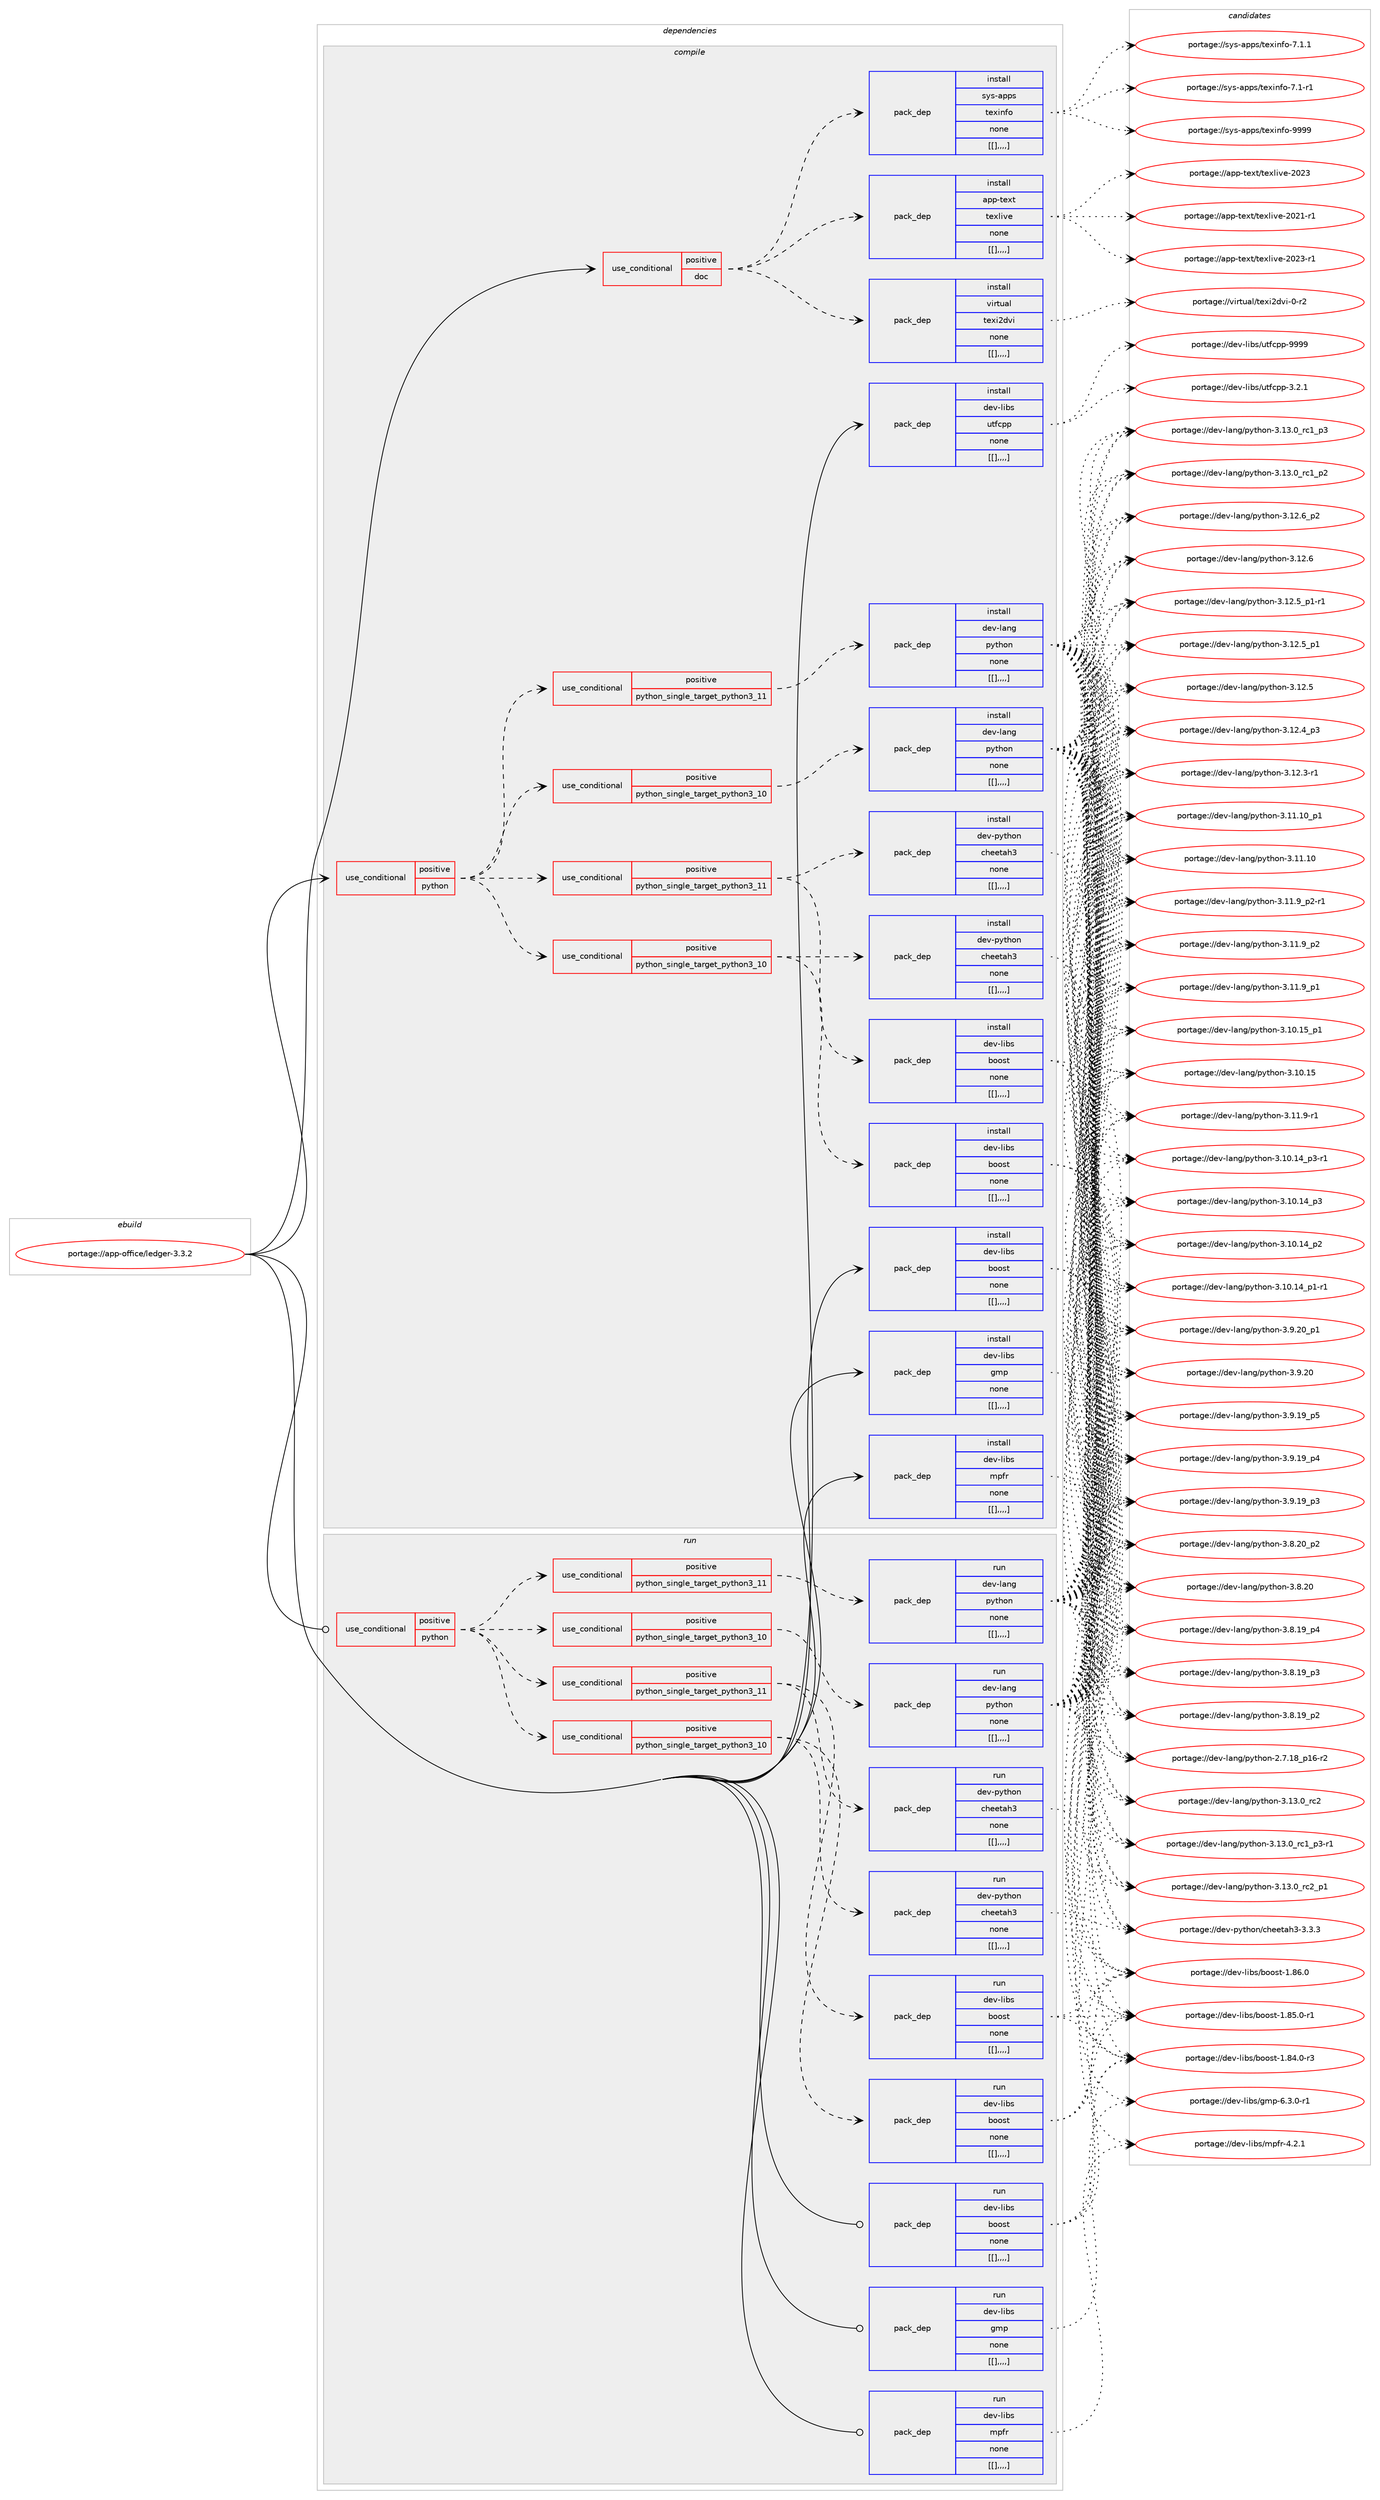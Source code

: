 digraph prolog {

# *************
# Graph options
# *************

newrank=true;
concentrate=true;
compound=true;
graph [rankdir=LR,fontname=Helvetica,fontsize=10,ranksep=1.5];#, ranksep=2.5, nodesep=0.2];
edge  [arrowhead=vee];
node  [fontname=Helvetica,fontsize=10];

# **********
# The ebuild
# **********

subgraph cluster_leftcol {
color=gray;
label=<<i>ebuild</i>>;
id [label="portage://app-office/ledger-3.3.2", color=red, width=4, href="../app-office/ledger-3.3.2.svg"];
}

# ****************
# The dependencies
# ****************

subgraph cluster_midcol {
color=gray;
label=<<i>dependencies</i>>;
subgraph cluster_compile {
fillcolor="#eeeeee";
style=filled;
label=<<i>compile</i>>;
subgraph cond13819 {
dependency47638 [label=<<TABLE BORDER="0" CELLBORDER="1" CELLSPACING="0" CELLPADDING="4"><TR><TD ROWSPAN="3" CELLPADDING="10">use_conditional</TD></TR><TR><TD>positive</TD></TR><TR><TD>doc</TD></TR></TABLE>>, shape=none, color=red];
subgraph pack33401 {
dependency47639 [label=<<TABLE BORDER="0" CELLBORDER="1" CELLSPACING="0" CELLPADDING="4" WIDTH="220"><TR><TD ROWSPAN="6" CELLPADDING="30">pack_dep</TD></TR><TR><TD WIDTH="110">install</TD></TR><TR><TD>app-text</TD></TR><TR><TD>texlive</TD></TR><TR><TD>none</TD></TR><TR><TD>[[],,,,]</TD></TR></TABLE>>, shape=none, color=blue];
}
dependency47638:e -> dependency47639:w [weight=20,style="dashed",arrowhead="vee"];
subgraph pack33402 {
dependency47640 [label=<<TABLE BORDER="0" CELLBORDER="1" CELLSPACING="0" CELLPADDING="4" WIDTH="220"><TR><TD ROWSPAN="6" CELLPADDING="30">pack_dep</TD></TR><TR><TD WIDTH="110">install</TD></TR><TR><TD>sys-apps</TD></TR><TR><TD>texinfo</TD></TR><TR><TD>none</TD></TR><TR><TD>[[],,,,]</TD></TR></TABLE>>, shape=none, color=blue];
}
dependency47638:e -> dependency47640:w [weight=20,style="dashed",arrowhead="vee"];
subgraph pack33403 {
dependency47641 [label=<<TABLE BORDER="0" CELLBORDER="1" CELLSPACING="0" CELLPADDING="4" WIDTH="220"><TR><TD ROWSPAN="6" CELLPADDING="30">pack_dep</TD></TR><TR><TD WIDTH="110">install</TD></TR><TR><TD>virtual</TD></TR><TR><TD>texi2dvi</TD></TR><TR><TD>none</TD></TR><TR><TD>[[],,,,]</TD></TR></TABLE>>, shape=none, color=blue];
}
dependency47638:e -> dependency47641:w [weight=20,style="dashed",arrowhead="vee"];
}
id:e -> dependency47638:w [weight=20,style="solid",arrowhead="vee"];
subgraph cond13820 {
dependency47642 [label=<<TABLE BORDER="0" CELLBORDER="1" CELLSPACING="0" CELLPADDING="4"><TR><TD ROWSPAN="3" CELLPADDING="10">use_conditional</TD></TR><TR><TD>positive</TD></TR><TR><TD>python</TD></TR></TABLE>>, shape=none, color=red];
subgraph cond13821 {
dependency47643 [label=<<TABLE BORDER="0" CELLBORDER="1" CELLSPACING="0" CELLPADDING="4"><TR><TD ROWSPAN="3" CELLPADDING="10">use_conditional</TD></TR><TR><TD>positive</TD></TR><TR><TD>python_single_target_python3_10</TD></TR></TABLE>>, shape=none, color=red];
subgraph pack33404 {
dependency47644 [label=<<TABLE BORDER="0" CELLBORDER="1" CELLSPACING="0" CELLPADDING="4" WIDTH="220"><TR><TD ROWSPAN="6" CELLPADDING="30">pack_dep</TD></TR><TR><TD WIDTH="110">install</TD></TR><TR><TD>dev-libs</TD></TR><TR><TD>boost</TD></TR><TR><TD>none</TD></TR><TR><TD>[[],,,,]</TD></TR></TABLE>>, shape=none, color=blue];
}
dependency47643:e -> dependency47644:w [weight=20,style="dashed",arrowhead="vee"];
subgraph pack33405 {
dependency47645 [label=<<TABLE BORDER="0" CELLBORDER="1" CELLSPACING="0" CELLPADDING="4" WIDTH="220"><TR><TD ROWSPAN="6" CELLPADDING="30">pack_dep</TD></TR><TR><TD WIDTH="110">install</TD></TR><TR><TD>dev-python</TD></TR><TR><TD>cheetah3</TD></TR><TR><TD>none</TD></TR><TR><TD>[[],,,,]</TD></TR></TABLE>>, shape=none, color=blue];
}
dependency47643:e -> dependency47645:w [weight=20,style="dashed",arrowhead="vee"];
}
dependency47642:e -> dependency47643:w [weight=20,style="dashed",arrowhead="vee"];
subgraph cond13822 {
dependency47646 [label=<<TABLE BORDER="0" CELLBORDER="1" CELLSPACING="0" CELLPADDING="4"><TR><TD ROWSPAN="3" CELLPADDING="10">use_conditional</TD></TR><TR><TD>positive</TD></TR><TR><TD>python_single_target_python3_11</TD></TR></TABLE>>, shape=none, color=red];
subgraph pack33406 {
dependency47647 [label=<<TABLE BORDER="0" CELLBORDER="1" CELLSPACING="0" CELLPADDING="4" WIDTH="220"><TR><TD ROWSPAN="6" CELLPADDING="30">pack_dep</TD></TR><TR><TD WIDTH="110">install</TD></TR><TR><TD>dev-libs</TD></TR><TR><TD>boost</TD></TR><TR><TD>none</TD></TR><TR><TD>[[],,,,]</TD></TR></TABLE>>, shape=none, color=blue];
}
dependency47646:e -> dependency47647:w [weight=20,style="dashed",arrowhead="vee"];
subgraph pack33407 {
dependency47648 [label=<<TABLE BORDER="0" CELLBORDER="1" CELLSPACING="0" CELLPADDING="4" WIDTH="220"><TR><TD ROWSPAN="6" CELLPADDING="30">pack_dep</TD></TR><TR><TD WIDTH="110">install</TD></TR><TR><TD>dev-python</TD></TR><TR><TD>cheetah3</TD></TR><TR><TD>none</TD></TR><TR><TD>[[],,,,]</TD></TR></TABLE>>, shape=none, color=blue];
}
dependency47646:e -> dependency47648:w [weight=20,style="dashed",arrowhead="vee"];
}
dependency47642:e -> dependency47646:w [weight=20,style="dashed",arrowhead="vee"];
subgraph cond13823 {
dependency47649 [label=<<TABLE BORDER="0" CELLBORDER="1" CELLSPACING="0" CELLPADDING="4"><TR><TD ROWSPAN="3" CELLPADDING="10">use_conditional</TD></TR><TR><TD>positive</TD></TR><TR><TD>python_single_target_python3_10</TD></TR></TABLE>>, shape=none, color=red];
subgraph pack33408 {
dependency47650 [label=<<TABLE BORDER="0" CELLBORDER="1" CELLSPACING="0" CELLPADDING="4" WIDTH="220"><TR><TD ROWSPAN="6" CELLPADDING="30">pack_dep</TD></TR><TR><TD WIDTH="110">install</TD></TR><TR><TD>dev-lang</TD></TR><TR><TD>python</TD></TR><TR><TD>none</TD></TR><TR><TD>[[],,,,]</TD></TR></TABLE>>, shape=none, color=blue];
}
dependency47649:e -> dependency47650:w [weight=20,style="dashed",arrowhead="vee"];
}
dependency47642:e -> dependency47649:w [weight=20,style="dashed",arrowhead="vee"];
subgraph cond13824 {
dependency47651 [label=<<TABLE BORDER="0" CELLBORDER="1" CELLSPACING="0" CELLPADDING="4"><TR><TD ROWSPAN="3" CELLPADDING="10">use_conditional</TD></TR><TR><TD>positive</TD></TR><TR><TD>python_single_target_python3_11</TD></TR></TABLE>>, shape=none, color=red];
subgraph pack33409 {
dependency47652 [label=<<TABLE BORDER="0" CELLBORDER="1" CELLSPACING="0" CELLPADDING="4" WIDTH="220"><TR><TD ROWSPAN="6" CELLPADDING="30">pack_dep</TD></TR><TR><TD WIDTH="110">install</TD></TR><TR><TD>dev-lang</TD></TR><TR><TD>python</TD></TR><TR><TD>none</TD></TR><TR><TD>[[],,,,]</TD></TR></TABLE>>, shape=none, color=blue];
}
dependency47651:e -> dependency47652:w [weight=20,style="dashed",arrowhead="vee"];
}
dependency47642:e -> dependency47651:w [weight=20,style="dashed",arrowhead="vee"];
}
id:e -> dependency47642:w [weight=20,style="solid",arrowhead="vee"];
subgraph pack33410 {
dependency47653 [label=<<TABLE BORDER="0" CELLBORDER="1" CELLSPACING="0" CELLPADDING="4" WIDTH="220"><TR><TD ROWSPAN="6" CELLPADDING="30">pack_dep</TD></TR><TR><TD WIDTH="110">install</TD></TR><TR><TD>dev-libs</TD></TR><TR><TD>boost</TD></TR><TR><TD>none</TD></TR><TR><TD>[[],,,,]</TD></TR></TABLE>>, shape=none, color=blue];
}
id:e -> dependency47653:w [weight=20,style="solid",arrowhead="vee"];
subgraph pack33411 {
dependency47654 [label=<<TABLE BORDER="0" CELLBORDER="1" CELLSPACING="0" CELLPADDING="4" WIDTH="220"><TR><TD ROWSPAN="6" CELLPADDING="30">pack_dep</TD></TR><TR><TD WIDTH="110">install</TD></TR><TR><TD>dev-libs</TD></TR><TR><TD>gmp</TD></TR><TR><TD>none</TD></TR><TR><TD>[[],,,,]</TD></TR></TABLE>>, shape=none, color=blue];
}
id:e -> dependency47654:w [weight=20,style="solid",arrowhead="vee"];
subgraph pack33412 {
dependency47655 [label=<<TABLE BORDER="0" CELLBORDER="1" CELLSPACING="0" CELLPADDING="4" WIDTH="220"><TR><TD ROWSPAN="6" CELLPADDING="30">pack_dep</TD></TR><TR><TD WIDTH="110">install</TD></TR><TR><TD>dev-libs</TD></TR><TR><TD>mpfr</TD></TR><TR><TD>none</TD></TR><TR><TD>[[],,,,]</TD></TR></TABLE>>, shape=none, color=blue];
}
id:e -> dependency47655:w [weight=20,style="solid",arrowhead="vee"];
subgraph pack33413 {
dependency47656 [label=<<TABLE BORDER="0" CELLBORDER="1" CELLSPACING="0" CELLPADDING="4" WIDTH="220"><TR><TD ROWSPAN="6" CELLPADDING="30">pack_dep</TD></TR><TR><TD WIDTH="110">install</TD></TR><TR><TD>dev-libs</TD></TR><TR><TD>utfcpp</TD></TR><TR><TD>none</TD></TR><TR><TD>[[],,,,]</TD></TR></TABLE>>, shape=none, color=blue];
}
id:e -> dependency47656:w [weight=20,style="solid",arrowhead="vee"];
}
subgraph cluster_compileandrun {
fillcolor="#eeeeee";
style=filled;
label=<<i>compile and run</i>>;
}
subgraph cluster_run {
fillcolor="#eeeeee";
style=filled;
label=<<i>run</i>>;
subgraph cond13825 {
dependency47657 [label=<<TABLE BORDER="0" CELLBORDER="1" CELLSPACING="0" CELLPADDING="4"><TR><TD ROWSPAN="3" CELLPADDING="10">use_conditional</TD></TR><TR><TD>positive</TD></TR><TR><TD>python</TD></TR></TABLE>>, shape=none, color=red];
subgraph cond13826 {
dependency47658 [label=<<TABLE BORDER="0" CELLBORDER="1" CELLSPACING="0" CELLPADDING="4"><TR><TD ROWSPAN="3" CELLPADDING="10">use_conditional</TD></TR><TR><TD>positive</TD></TR><TR><TD>python_single_target_python3_10</TD></TR></TABLE>>, shape=none, color=red];
subgraph pack33414 {
dependency47659 [label=<<TABLE BORDER="0" CELLBORDER="1" CELLSPACING="0" CELLPADDING="4" WIDTH="220"><TR><TD ROWSPAN="6" CELLPADDING="30">pack_dep</TD></TR><TR><TD WIDTH="110">run</TD></TR><TR><TD>dev-libs</TD></TR><TR><TD>boost</TD></TR><TR><TD>none</TD></TR><TR><TD>[[],,,,]</TD></TR></TABLE>>, shape=none, color=blue];
}
dependency47658:e -> dependency47659:w [weight=20,style="dashed",arrowhead="vee"];
subgraph pack33415 {
dependency47660 [label=<<TABLE BORDER="0" CELLBORDER="1" CELLSPACING="0" CELLPADDING="4" WIDTH="220"><TR><TD ROWSPAN="6" CELLPADDING="30">pack_dep</TD></TR><TR><TD WIDTH="110">run</TD></TR><TR><TD>dev-python</TD></TR><TR><TD>cheetah3</TD></TR><TR><TD>none</TD></TR><TR><TD>[[],,,,]</TD></TR></TABLE>>, shape=none, color=blue];
}
dependency47658:e -> dependency47660:w [weight=20,style="dashed",arrowhead="vee"];
}
dependency47657:e -> dependency47658:w [weight=20,style="dashed",arrowhead="vee"];
subgraph cond13827 {
dependency47661 [label=<<TABLE BORDER="0" CELLBORDER="1" CELLSPACING="0" CELLPADDING="4"><TR><TD ROWSPAN="3" CELLPADDING="10">use_conditional</TD></TR><TR><TD>positive</TD></TR><TR><TD>python_single_target_python3_11</TD></TR></TABLE>>, shape=none, color=red];
subgraph pack33416 {
dependency47662 [label=<<TABLE BORDER="0" CELLBORDER="1" CELLSPACING="0" CELLPADDING="4" WIDTH="220"><TR><TD ROWSPAN="6" CELLPADDING="30">pack_dep</TD></TR><TR><TD WIDTH="110">run</TD></TR><TR><TD>dev-libs</TD></TR><TR><TD>boost</TD></TR><TR><TD>none</TD></TR><TR><TD>[[],,,,]</TD></TR></TABLE>>, shape=none, color=blue];
}
dependency47661:e -> dependency47662:w [weight=20,style="dashed",arrowhead="vee"];
subgraph pack33417 {
dependency47663 [label=<<TABLE BORDER="0" CELLBORDER="1" CELLSPACING="0" CELLPADDING="4" WIDTH="220"><TR><TD ROWSPAN="6" CELLPADDING="30">pack_dep</TD></TR><TR><TD WIDTH="110">run</TD></TR><TR><TD>dev-python</TD></TR><TR><TD>cheetah3</TD></TR><TR><TD>none</TD></TR><TR><TD>[[],,,,]</TD></TR></TABLE>>, shape=none, color=blue];
}
dependency47661:e -> dependency47663:w [weight=20,style="dashed",arrowhead="vee"];
}
dependency47657:e -> dependency47661:w [weight=20,style="dashed",arrowhead="vee"];
subgraph cond13828 {
dependency47664 [label=<<TABLE BORDER="0" CELLBORDER="1" CELLSPACING="0" CELLPADDING="4"><TR><TD ROWSPAN="3" CELLPADDING="10">use_conditional</TD></TR><TR><TD>positive</TD></TR><TR><TD>python_single_target_python3_10</TD></TR></TABLE>>, shape=none, color=red];
subgraph pack33418 {
dependency47665 [label=<<TABLE BORDER="0" CELLBORDER="1" CELLSPACING="0" CELLPADDING="4" WIDTH="220"><TR><TD ROWSPAN="6" CELLPADDING="30">pack_dep</TD></TR><TR><TD WIDTH="110">run</TD></TR><TR><TD>dev-lang</TD></TR><TR><TD>python</TD></TR><TR><TD>none</TD></TR><TR><TD>[[],,,,]</TD></TR></TABLE>>, shape=none, color=blue];
}
dependency47664:e -> dependency47665:w [weight=20,style="dashed",arrowhead="vee"];
}
dependency47657:e -> dependency47664:w [weight=20,style="dashed",arrowhead="vee"];
subgraph cond13829 {
dependency47666 [label=<<TABLE BORDER="0" CELLBORDER="1" CELLSPACING="0" CELLPADDING="4"><TR><TD ROWSPAN="3" CELLPADDING="10">use_conditional</TD></TR><TR><TD>positive</TD></TR><TR><TD>python_single_target_python3_11</TD></TR></TABLE>>, shape=none, color=red];
subgraph pack33419 {
dependency47667 [label=<<TABLE BORDER="0" CELLBORDER="1" CELLSPACING="0" CELLPADDING="4" WIDTH="220"><TR><TD ROWSPAN="6" CELLPADDING="30">pack_dep</TD></TR><TR><TD WIDTH="110">run</TD></TR><TR><TD>dev-lang</TD></TR><TR><TD>python</TD></TR><TR><TD>none</TD></TR><TR><TD>[[],,,,]</TD></TR></TABLE>>, shape=none, color=blue];
}
dependency47666:e -> dependency47667:w [weight=20,style="dashed",arrowhead="vee"];
}
dependency47657:e -> dependency47666:w [weight=20,style="dashed",arrowhead="vee"];
}
id:e -> dependency47657:w [weight=20,style="solid",arrowhead="odot"];
subgraph pack33420 {
dependency47668 [label=<<TABLE BORDER="0" CELLBORDER="1" CELLSPACING="0" CELLPADDING="4" WIDTH="220"><TR><TD ROWSPAN="6" CELLPADDING="30">pack_dep</TD></TR><TR><TD WIDTH="110">run</TD></TR><TR><TD>dev-libs</TD></TR><TR><TD>boost</TD></TR><TR><TD>none</TD></TR><TR><TD>[[],,,,]</TD></TR></TABLE>>, shape=none, color=blue];
}
id:e -> dependency47668:w [weight=20,style="solid",arrowhead="odot"];
subgraph pack33421 {
dependency47669 [label=<<TABLE BORDER="0" CELLBORDER="1" CELLSPACING="0" CELLPADDING="4" WIDTH="220"><TR><TD ROWSPAN="6" CELLPADDING="30">pack_dep</TD></TR><TR><TD WIDTH="110">run</TD></TR><TR><TD>dev-libs</TD></TR><TR><TD>gmp</TD></TR><TR><TD>none</TD></TR><TR><TD>[[],,,,]</TD></TR></TABLE>>, shape=none, color=blue];
}
id:e -> dependency47669:w [weight=20,style="solid",arrowhead="odot"];
subgraph pack33422 {
dependency47670 [label=<<TABLE BORDER="0" CELLBORDER="1" CELLSPACING="0" CELLPADDING="4" WIDTH="220"><TR><TD ROWSPAN="6" CELLPADDING="30">pack_dep</TD></TR><TR><TD WIDTH="110">run</TD></TR><TR><TD>dev-libs</TD></TR><TR><TD>mpfr</TD></TR><TR><TD>none</TD></TR><TR><TD>[[],,,,]</TD></TR></TABLE>>, shape=none, color=blue];
}
id:e -> dependency47670:w [weight=20,style="solid",arrowhead="odot"];
}
}

# **************
# The candidates
# **************

subgraph cluster_choices {
rank=same;
color=gray;
label=<<i>candidates</i>>;

subgraph choice33401 {
color=black;
nodesep=1;
choice97112112451161011201164711610112010810511810145504850514511449 [label="portage://app-text/texlive-2023-r1", color=red, width=4,href="../app-text/texlive-2023-r1.svg"];
choice9711211245116101120116471161011201081051181014550485051 [label="portage://app-text/texlive-2023", color=red, width=4,href="../app-text/texlive-2023.svg"];
choice97112112451161011201164711610112010810511810145504850494511449 [label="portage://app-text/texlive-2021-r1", color=red, width=4,href="../app-text/texlive-2021-r1.svg"];
dependency47639:e -> choice97112112451161011201164711610112010810511810145504850514511449:w [style=dotted,weight="100"];
dependency47639:e -> choice9711211245116101120116471161011201081051181014550485051:w [style=dotted,weight="100"];
dependency47639:e -> choice97112112451161011201164711610112010810511810145504850494511449:w [style=dotted,weight="100"];
}
subgraph choice33402 {
color=black;
nodesep=1;
choice1151211154597112112115471161011201051101021114557575757 [label="portage://sys-apps/texinfo-9999", color=red, width=4,href="../sys-apps/texinfo-9999.svg"];
choice115121115459711211211547116101120105110102111455546494649 [label="portage://sys-apps/texinfo-7.1.1", color=red, width=4,href="../sys-apps/texinfo-7.1.1.svg"];
choice115121115459711211211547116101120105110102111455546494511449 [label="portage://sys-apps/texinfo-7.1-r1", color=red, width=4,href="../sys-apps/texinfo-7.1-r1.svg"];
dependency47640:e -> choice1151211154597112112115471161011201051101021114557575757:w [style=dotted,weight="100"];
dependency47640:e -> choice115121115459711211211547116101120105110102111455546494649:w [style=dotted,weight="100"];
dependency47640:e -> choice115121115459711211211547116101120105110102111455546494511449:w [style=dotted,weight="100"];
}
subgraph choice33403 {
color=black;
nodesep=1;
choice11810511411611797108471161011201055010011810545484511450 [label="portage://virtual/texi2dvi-0-r2", color=red, width=4,href="../virtual/texi2dvi-0-r2.svg"];
dependency47641:e -> choice11810511411611797108471161011201055010011810545484511450:w [style=dotted,weight="100"];
}
subgraph choice33404 {
color=black;
nodesep=1;
choice1001011184510810598115479811111111511645494656544648 [label="portage://dev-libs/boost-1.86.0", color=red, width=4,href="../dev-libs/boost-1.86.0.svg"];
choice10010111845108105981154798111111115116454946565346484511449 [label="portage://dev-libs/boost-1.85.0-r1", color=red, width=4,href="../dev-libs/boost-1.85.0-r1.svg"];
choice10010111845108105981154798111111115116454946565246484511451 [label="portage://dev-libs/boost-1.84.0-r3", color=red, width=4,href="../dev-libs/boost-1.84.0-r3.svg"];
dependency47644:e -> choice1001011184510810598115479811111111511645494656544648:w [style=dotted,weight="100"];
dependency47644:e -> choice10010111845108105981154798111111115116454946565346484511449:w [style=dotted,weight="100"];
dependency47644:e -> choice10010111845108105981154798111111115116454946565246484511451:w [style=dotted,weight="100"];
}
subgraph choice33405 {
color=black;
nodesep=1;
choice1001011184511212111610411111047991041011011169710451455146514651 [label="portage://dev-python/cheetah3-3.3.3", color=red, width=4,href="../dev-python/cheetah3-3.3.3.svg"];
dependency47645:e -> choice1001011184511212111610411111047991041011011169710451455146514651:w [style=dotted,weight="100"];
}
subgraph choice33406 {
color=black;
nodesep=1;
choice1001011184510810598115479811111111511645494656544648 [label="portage://dev-libs/boost-1.86.0", color=red, width=4,href="../dev-libs/boost-1.86.0.svg"];
choice10010111845108105981154798111111115116454946565346484511449 [label="portage://dev-libs/boost-1.85.0-r1", color=red, width=4,href="../dev-libs/boost-1.85.0-r1.svg"];
choice10010111845108105981154798111111115116454946565246484511451 [label="portage://dev-libs/boost-1.84.0-r3", color=red, width=4,href="../dev-libs/boost-1.84.0-r3.svg"];
dependency47647:e -> choice1001011184510810598115479811111111511645494656544648:w [style=dotted,weight="100"];
dependency47647:e -> choice10010111845108105981154798111111115116454946565346484511449:w [style=dotted,weight="100"];
dependency47647:e -> choice10010111845108105981154798111111115116454946565246484511451:w [style=dotted,weight="100"];
}
subgraph choice33407 {
color=black;
nodesep=1;
choice1001011184511212111610411111047991041011011169710451455146514651 [label="portage://dev-python/cheetah3-3.3.3", color=red, width=4,href="../dev-python/cheetah3-3.3.3.svg"];
dependency47648:e -> choice1001011184511212111610411111047991041011011169710451455146514651:w [style=dotted,weight="100"];
}
subgraph choice33408 {
color=black;
nodesep=1;
choice100101118451089711010347112121116104111110455146495146489511499509511249 [label="portage://dev-lang/python-3.13.0_rc2_p1", color=red, width=4,href="../dev-lang/python-3.13.0_rc2_p1.svg"];
choice10010111845108971101034711212111610411111045514649514648951149950 [label="portage://dev-lang/python-3.13.0_rc2", color=red, width=4,href="../dev-lang/python-3.13.0_rc2.svg"];
choice1001011184510897110103471121211161041111104551464951464895114994995112514511449 [label="portage://dev-lang/python-3.13.0_rc1_p3-r1", color=red, width=4,href="../dev-lang/python-3.13.0_rc1_p3-r1.svg"];
choice100101118451089711010347112121116104111110455146495146489511499499511251 [label="portage://dev-lang/python-3.13.0_rc1_p3", color=red, width=4,href="../dev-lang/python-3.13.0_rc1_p3.svg"];
choice100101118451089711010347112121116104111110455146495146489511499499511250 [label="portage://dev-lang/python-3.13.0_rc1_p2", color=red, width=4,href="../dev-lang/python-3.13.0_rc1_p2.svg"];
choice100101118451089711010347112121116104111110455146495046549511250 [label="portage://dev-lang/python-3.12.6_p2", color=red, width=4,href="../dev-lang/python-3.12.6_p2.svg"];
choice10010111845108971101034711212111610411111045514649504654 [label="portage://dev-lang/python-3.12.6", color=red, width=4,href="../dev-lang/python-3.12.6.svg"];
choice1001011184510897110103471121211161041111104551464950465395112494511449 [label="portage://dev-lang/python-3.12.5_p1-r1", color=red, width=4,href="../dev-lang/python-3.12.5_p1-r1.svg"];
choice100101118451089711010347112121116104111110455146495046539511249 [label="portage://dev-lang/python-3.12.5_p1", color=red, width=4,href="../dev-lang/python-3.12.5_p1.svg"];
choice10010111845108971101034711212111610411111045514649504653 [label="portage://dev-lang/python-3.12.5", color=red, width=4,href="../dev-lang/python-3.12.5.svg"];
choice100101118451089711010347112121116104111110455146495046529511251 [label="portage://dev-lang/python-3.12.4_p3", color=red, width=4,href="../dev-lang/python-3.12.4_p3.svg"];
choice100101118451089711010347112121116104111110455146495046514511449 [label="portage://dev-lang/python-3.12.3-r1", color=red, width=4,href="../dev-lang/python-3.12.3-r1.svg"];
choice10010111845108971101034711212111610411111045514649494649489511249 [label="portage://dev-lang/python-3.11.10_p1", color=red, width=4,href="../dev-lang/python-3.11.10_p1.svg"];
choice1001011184510897110103471121211161041111104551464949464948 [label="portage://dev-lang/python-3.11.10", color=red, width=4,href="../dev-lang/python-3.11.10.svg"];
choice1001011184510897110103471121211161041111104551464949465795112504511449 [label="portage://dev-lang/python-3.11.9_p2-r1", color=red, width=4,href="../dev-lang/python-3.11.9_p2-r1.svg"];
choice100101118451089711010347112121116104111110455146494946579511250 [label="portage://dev-lang/python-3.11.9_p2", color=red, width=4,href="../dev-lang/python-3.11.9_p2.svg"];
choice100101118451089711010347112121116104111110455146494946579511249 [label="portage://dev-lang/python-3.11.9_p1", color=red, width=4,href="../dev-lang/python-3.11.9_p1.svg"];
choice100101118451089711010347112121116104111110455146494946574511449 [label="portage://dev-lang/python-3.11.9-r1", color=red, width=4,href="../dev-lang/python-3.11.9-r1.svg"];
choice10010111845108971101034711212111610411111045514649484649539511249 [label="portage://dev-lang/python-3.10.15_p1", color=red, width=4,href="../dev-lang/python-3.10.15_p1.svg"];
choice1001011184510897110103471121211161041111104551464948464953 [label="portage://dev-lang/python-3.10.15", color=red, width=4,href="../dev-lang/python-3.10.15.svg"];
choice100101118451089711010347112121116104111110455146494846495295112514511449 [label="portage://dev-lang/python-3.10.14_p3-r1", color=red, width=4,href="../dev-lang/python-3.10.14_p3-r1.svg"];
choice10010111845108971101034711212111610411111045514649484649529511251 [label="portage://dev-lang/python-3.10.14_p3", color=red, width=4,href="../dev-lang/python-3.10.14_p3.svg"];
choice10010111845108971101034711212111610411111045514649484649529511250 [label="portage://dev-lang/python-3.10.14_p2", color=red, width=4,href="../dev-lang/python-3.10.14_p2.svg"];
choice100101118451089711010347112121116104111110455146494846495295112494511449 [label="portage://dev-lang/python-3.10.14_p1-r1", color=red, width=4,href="../dev-lang/python-3.10.14_p1-r1.svg"];
choice100101118451089711010347112121116104111110455146574650489511249 [label="portage://dev-lang/python-3.9.20_p1", color=red, width=4,href="../dev-lang/python-3.9.20_p1.svg"];
choice10010111845108971101034711212111610411111045514657465048 [label="portage://dev-lang/python-3.9.20", color=red, width=4,href="../dev-lang/python-3.9.20.svg"];
choice100101118451089711010347112121116104111110455146574649579511253 [label="portage://dev-lang/python-3.9.19_p5", color=red, width=4,href="../dev-lang/python-3.9.19_p5.svg"];
choice100101118451089711010347112121116104111110455146574649579511252 [label="portage://dev-lang/python-3.9.19_p4", color=red, width=4,href="../dev-lang/python-3.9.19_p4.svg"];
choice100101118451089711010347112121116104111110455146574649579511251 [label="portage://dev-lang/python-3.9.19_p3", color=red, width=4,href="../dev-lang/python-3.9.19_p3.svg"];
choice100101118451089711010347112121116104111110455146564650489511250 [label="portage://dev-lang/python-3.8.20_p2", color=red, width=4,href="../dev-lang/python-3.8.20_p2.svg"];
choice10010111845108971101034711212111610411111045514656465048 [label="portage://dev-lang/python-3.8.20", color=red, width=4,href="../dev-lang/python-3.8.20.svg"];
choice100101118451089711010347112121116104111110455146564649579511252 [label="portage://dev-lang/python-3.8.19_p4", color=red, width=4,href="../dev-lang/python-3.8.19_p4.svg"];
choice100101118451089711010347112121116104111110455146564649579511251 [label="portage://dev-lang/python-3.8.19_p3", color=red, width=4,href="../dev-lang/python-3.8.19_p3.svg"];
choice100101118451089711010347112121116104111110455146564649579511250 [label="portage://dev-lang/python-3.8.19_p2", color=red, width=4,href="../dev-lang/python-3.8.19_p2.svg"];
choice100101118451089711010347112121116104111110455046554649569511249544511450 [label="portage://dev-lang/python-2.7.18_p16-r2", color=red, width=4,href="../dev-lang/python-2.7.18_p16-r2.svg"];
dependency47650:e -> choice100101118451089711010347112121116104111110455146495146489511499509511249:w [style=dotted,weight="100"];
dependency47650:e -> choice10010111845108971101034711212111610411111045514649514648951149950:w [style=dotted,weight="100"];
dependency47650:e -> choice1001011184510897110103471121211161041111104551464951464895114994995112514511449:w [style=dotted,weight="100"];
dependency47650:e -> choice100101118451089711010347112121116104111110455146495146489511499499511251:w [style=dotted,weight="100"];
dependency47650:e -> choice100101118451089711010347112121116104111110455146495146489511499499511250:w [style=dotted,weight="100"];
dependency47650:e -> choice100101118451089711010347112121116104111110455146495046549511250:w [style=dotted,weight="100"];
dependency47650:e -> choice10010111845108971101034711212111610411111045514649504654:w [style=dotted,weight="100"];
dependency47650:e -> choice1001011184510897110103471121211161041111104551464950465395112494511449:w [style=dotted,weight="100"];
dependency47650:e -> choice100101118451089711010347112121116104111110455146495046539511249:w [style=dotted,weight="100"];
dependency47650:e -> choice10010111845108971101034711212111610411111045514649504653:w [style=dotted,weight="100"];
dependency47650:e -> choice100101118451089711010347112121116104111110455146495046529511251:w [style=dotted,weight="100"];
dependency47650:e -> choice100101118451089711010347112121116104111110455146495046514511449:w [style=dotted,weight="100"];
dependency47650:e -> choice10010111845108971101034711212111610411111045514649494649489511249:w [style=dotted,weight="100"];
dependency47650:e -> choice1001011184510897110103471121211161041111104551464949464948:w [style=dotted,weight="100"];
dependency47650:e -> choice1001011184510897110103471121211161041111104551464949465795112504511449:w [style=dotted,weight="100"];
dependency47650:e -> choice100101118451089711010347112121116104111110455146494946579511250:w [style=dotted,weight="100"];
dependency47650:e -> choice100101118451089711010347112121116104111110455146494946579511249:w [style=dotted,weight="100"];
dependency47650:e -> choice100101118451089711010347112121116104111110455146494946574511449:w [style=dotted,weight="100"];
dependency47650:e -> choice10010111845108971101034711212111610411111045514649484649539511249:w [style=dotted,weight="100"];
dependency47650:e -> choice1001011184510897110103471121211161041111104551464948464953:w [style=dotted,weight="100"];
dependency47650:e -> choice100101118451089711010347112121116104111110455146494846495295112514511449:w [style=dotted,weight="100"];
dependency47650:e -> choice10010111845108971101034711212111610411111045514649484649529511251:w [style=dotted,weight="100"];
dependency47650:e -> choice10010111845108971101034711212111610411111045514649484649529511250:w [style=dotted,weight="100"];
dependency47650:e -> choice100101118451089711010347112121116104111110455146494846495295112494511449:w [style=dotted,weight="100"];
dependency47650:e -> choice100101118451089711010347112121116104111110455146574650489511249:w [style=dotted,weight="100"];
dependency47650:e -> choice10010111845108971101034711212111610411111045514657465048:w [style=dotted,weight="100"];
dependency47650:e -> choice100101118451089711010347112121116104111110455146574649579511253:w [style=dotted,weight="100"];
dependency47650:e -> choice100101118451089711010347112121116104111110455146574649579511252:w [style=dotted,weight="100"];
dependency47650:e -> choice100101118451089711010347112121116104111110455146574649579511251:w [style=dotted,weight="100"];
dependency47650:e -> choice100101118451089711010347112121116104111110455146564650489511250:w [style=dotted,weight="100"];
dependency47650:e -> choice10010111845108971101034711212111610411111045514656465048:w [style=dotted,weight="100"];
dependency47650:e -> choice100101118451089711010347112121116104111110455146564649579511252:w [style=dotted,weight="100"];
dependency47650:e -> choice100101118451089711010347112121116104111110455146564649579511251:w [style=dotted,weight="100"];
dependency47650:e -> choice100101118451089711010347112121116104111110455146564649579511250:w [style=dotted,weight="100"];
dependency47650:e -> choice100101118451089711010347112121116104111110455046554649569511249544511450:w [style=dotted,weight="100"];
}
subgraph choice33409 {
color=black;
nodesep=1;
choice100101118451089711010347112121116104111110455146495146489511499509511249 [label="portage://dev-lang/python-3.13.0_rc2_p1", color=red, width=4,href="../dev-lang/python-3.13.0_rc2_p1.svg"];
choice10010111845108971101034711212111610411111045514649514648951149950 [label="portage://dev-lang/python-3.13.0_rc2", color=red, width=4,href="../dev-lang/python-3.13.0_rc2.svg"];
choice1001011184510897110103471121211161041111104551464951464895114994995112514511449 [label="portage://dev-lang/python-3.13.0_rc1_p3-r1", color=red, width=4,href="../dev-lang/python-3.13.0_rc1_p3-r1.svg"];
choice100101118451089711010347112121116104111110455146495146489511499499511251 [label="portage://dev-lang/python-3.13.0_rc1_p3", color=red, width=4,href="../dev-lang/python-3.13.0_rc1_p3.svg"];
choice100101118451089711010347112121116104111110455146495146489511499499511250 [label="portage://dev-lang/python-3.13.0_rc1_p2", color=red, width=4,href="../dev-lang/python-3.13.0_rc1_p2.svg"];
choice100101118451089711010347112121116104111110455146495046549511250 [label="portage://dev-lang/python-3.12.6_p2", color=red, width=4,href="../dev-lang/python-3.12.6_p2.svg"];
choice10010111845108971101034711212111610411111045514649504654 [label="portage://dev-lang/python-3.12.6", color=red, width=4,href="../dev-lang/python-3.12.6.svg"];
choice1001011184510897110103471121211161041111104551464950465395112494511449 [label="portage://dev-lang/python-3.12.5_p1-r1", color=red, width=4,href="../dev-lang/python-3.12.5_p1-r1.svg"];
choice100101118451089711010347112121116104111110455146495046539511249 [label="portage://dev-lang/python-3.12.5_p1", color=red, width=4,href="../dev-lang/python-3.12.5_p1.svg"];
choice10010111845108971101034711212111610411111045514649504653 [label="portage://dev-lang/python-3.12.5", color=red, width=4,href="../dev-lang/python-3.12.5.svg"];
choice100101118451089711010347112121116104111110455146495046529511251 [label="portage://dev-lang/python-3.12.4_p3", color=red, width=4,href="../dev-lang/python-3.12.4_p3.svg"];
choice100101118451089711010347112121116104111110455146495046514511449 [label="portage://dev-lang/python-3.12.3-r1", color=red, width=4,href="../dev-lang/python-3.12.3-r1.svg"];
choice10010111845108971101034711212111610411111045514649494649489511249 [label="portage://dev-lang/python-3.11.10_p1", color=red, width=4,href="../dev-lang/python-3.11.10_p1.svg"];
choice1001011184510897110103471121211161041111104551464949464948 [label="portage://dev-lang/python-3.11.10", color=red, width=4,href="../dev-lang/python-3.11.10.svg"];
choice1001011184510897110103471121211161041111104551464949465795112504511449 [label="portage://dev-lang/python-3.11.9_p2-r1", color=red, width=4,href="../dev-lang/python-3.11.9_p2-r1.svg"];
choice100101118451089711010347112121116104111110455146494946579511250 [label="portage://dev-lang/python-3.11.9_p2", color=red, width=4,href="../dev-lang/python-3.11.9_p2.svg"];
choice100101118451089711010347112121116104111110455146494946579511249 [label="portage://dev-lang/python-3.11.9_p1", color=red, width=4,href="../dev-lang/python-3.11.9_p1.svg"];
choice100101118451089711010347112121116104111110455146494946574511449 [label="portage://dev-lang/python-3.11.9-r1", color=red, width=4,href="../dev-lang/python-3.11.9-r1.svg"];
choice10010111845108971101034711212111610411111045514649484649539511249 [label="portage://dev-lang/python-3.10.15_p1", color=red, width=4,href="../dev-lang/python-3.10.15_p1.svg"];
choice1001011184510897110103471121211161041111104551464948464953 [label="portage://dev-lang/python-3.10.15", color=red, width=4,href="../dev-lang/python-3.10.15.svg"];
choice100101118451089711010347112121116104111110455146494846495295112514511449 [label="portage://dev-lang/python-3.10.14_p3-r1", color=red, width=4,href="../dev-lang/python-3.10.14_p3-r1.svg"];
choice10010111845108971101034711212111610411111045514649484649529511251 [label="portage://dev-lang/python-3.10.14_p3", color=red, width=4,href="../dev-lang/python-3.10.14_p3.svg"];
choice10010111845108971101034711212111610411111045514649484649529511250 [label="portage://dev-lang/python-3.10.14_p2", color=red, width=4,href="../dev-lang/python-3.10.14_p2.svg"];
choice100101118451089711010347112121116104111110455146494846495295112494511449 [label="portage://dev-lang/python-3.10.14_p1-r1", color=red, width=4,href="../dev-lang/python-3.10.14_p1-r1.svg"];
choice100101118451089711010347112121116104111110455146574650489511249 [label="portage://dev-lang/python-3.9.20_p1", color=red, width=4,href="../dev-lang/python-3.9.20_p1.svg"];
choice10010111845108971101034711212111610411111045514657465048 [label="portage://dev-lang/python-3.9.20", color=red, width=4,href="../dev-lang/python-3.9.20.svg"];
choice100101118451089711010347112121116104111110455146574649579511253 [label="portage://dev-lang/python-3.9.19_p5", color=red, width=4,href="../dev-lang/python-3.9.19_p5.svg"];
choice100101118451089711010347112121116104111110455146574649579511252 [label="portage://dev-lang/python-3.9.19_p4", color=red, width=4,href="../dev-lang/python-3.9.19_p4.svg"];
choice100101118451089711010347112121116104111110455146574649579511251 [label="portage://dev-lang/python-3.9.19_p3", color=red, width=4,href="../dev-lang/python-3.9.19_p3.svg"];
choice100101118451089711010347112121116104111110455146564650489511250 [label="portage://dev-lang/python-3.8.20_p2", color=red, width=4,href="../dev-lang/python-3.8.20_p2.svg"];
choice10010111845108971101034711212111610411111045514656465048 [label="portage://dev-lang/python-3.8.20", color=red, width=4,href="../dev-lang/python-3.8.20.svg"];
choice100101118451089711010347112121116104111110455146564649579511252 [label="portage://dev-lang/python-3.8.19_p4", color=red, width=4,href="../dev-lang/python-3.8.19_p4.svg"];
choice100101118451089711010347112121116104111110455146564649579511251 [label="portage://dev-lang/python-3.8.19_p3", color=red, width=4,href="../dev-lang/python-3.8.19_p3.svg"];
choice100101118451089711010347112121116104111110455146564649579511250 [label="portage://dev-lang/python-3.8.19_p2", color=red, width=4,href="../dev-lang/python-3.8.19_p2.svg"];
choice100101118451089711010347112121116104111110455046554649569511249544511450 [label="portage://dev-lang/python-2.7.18_p16-r2", color=red, width=4,href="../dev-lang/python-2.7.18_p16-r2.svg"];
dependency47652:e -> choice100101118451089711010347112121116104111110455146495146489511499509511249:w [style=dotted,weight="100"];
dependency47652:e -> choice10010111845108971101034711212111610411111045514649514648951149950:w [style=dotted,weight="100"];
dependency47652:e -> choice1001011184510897110103471121211161041111104551464951464895114994995112514511449:w [style=dotted,weight="100"];
dependency47652:e -> choice100101118451089711010347112121116104111110455146495146489511499499511251:w [style=dotted,weight="100"];
dependency47652:e -> choice100101118451089711010347112121116104111110455146495146489511499499511250:w [style=dotted,weight="100"];
dependency47652:e -> choice100101118451089711010347112121116104111110455146495046549511250:w [style=dotted,weight="100"];
dependency47652:e -> choice10010111845108971101034711212111610411111045514649504654:w [style=dotted,weight="100"];
dependency47652:e -> choice1001011184510897110103471121211161041111104551464950465395112494511449:w [style=dotted,weight="100"];
dependency47652:e -> choice100101118451089711010347112121116104111110455146495046539511249:w [style=dotted,weight="100"];
dependency47652:e -> choice10010111845108971101034711212111610411111045514649504653:w [style=dotted,weight="100"];
dependency47652:e -> choice100101118451089711010347112121116104111110455146495046529511251:w [style=dotted,weight="100"];
dependency47652:e -> choice100101118451089711010347112121116104111110455146495046514511449:w [style=dotted,weight="100"];
dependency47652:e -> choice10010111845108971101034711212111610411111045514649494649489511249:w [style=dotted,weight="100"];
dependency47652:e -> choice1001011184510897110103471121211161041111104551464949464948:w [style=dotted,weight="100"];
dependency47652:e -> choice1001011184510897110103471121211161041111104551464949465795112504511449:w [style=dotted,weight="100"];
dependency47652:e -> choice100101118451089711010347112121116104111110455146494946579511250:w [style=dotted,weight="100"];
dependency47652:e -> choice100101118451089711010347112121116104111110455146494946579511249:w [style=dotted,weight="100"];
dependency47652:e -> choice100101118451089711010347112121116104111110455146494946574511449:w [style=dotted,weight="100"];
dependency47652:e -> choice10010111845108971101034711212111610411111045514649484649539511249:w [style=dotted,weight="100"];
dependency47652:e -> choice1001011184510897110103471121211161041111104551464948464953:w [style=dotted,weight="100"];
dependency47652:e -> choice100101118451089711010347112121116104111110455146494846495295112514511449:w [style=dotted,weight="100"];
dependency47652:e -> choice10010111845108971101034711212111610411111045514649484649529511251:w [style=dotted,weight="100"];
dependency47652:e -> choice10010111845108971101034711212111610411111045514649484649529511250:w [style=dotted,weight="100"];
dependency47652:e -> choice100101118451089711010347112121116104111110455146494846495295112494511449:w [style=dotted,weight="100"];
dependency47652:e -> choice100101118451089711010347112121116104111110455146574650489511249:w [style=dotted,weight="100"];
dependency47652:e -> choice10010111845108971101034711212111610411111045514657465048:w [style=dotted,weight="100"];
dependency47652:e -> choice100101118451089711010347112121116104111110455146574649579511253:w [style=dotted,weight="100"];
dependency47652:e -> choice100101118451089711010347112121116104111110455146574649579511252:w [style=dotted,weight="100"];
dependency47652:e -> choice100101118451089711010347112121116104111110455146574649579511251:w [style=dotted,weight="100"];
dependency47652:e -> choice100101118451089711010347112121116104111110455146564650489511250:w [style=dotted,weight="100"];
dependency47652:e -> choice10010111845108971101034711212111610411111045514656465048:w [style=dotted,weight="100"];
dependency47652:e -> choice100101118451089711010347112121116104111110455146564649579511252:w [style=dotted,weight="100"];
dependency47652:e -> choice100101118451089711010347112121116104111110455146564649579511251:w [style=dotted,weight="100"];
dependency47652:e -> choice100101118451089711010347112121116104111110455146564649579511250:w [style=dotted,weight="100"];
dependency47652:e -> choice100101118451089711010347112121116104111110455046554649569511249544511450:w [style=dotted,weight="100"];
}
subgraph choice33410 {
color=black;
nodesep=1;
choice1001011184510810598115479811111111511645494656544648 [label="portage://dev-libs/boost-1.86.0", color=red, width=4,href="../dev-libs/boost-1.86.0.svg"];
choice10010111845108105981154798111111115116454946565346484511449 [label="portage://dev-libs/boost-1.85.0-r1", color=red, width=4,href="../dev-libs/boost-1.85.0-r1.svg"];
choice10010111845108105981154798111111115116454946565246484511451 [label="portage://dev-libs/boost-1.84.0-r3", color=red, width=4,href="../dev-libs/boost-1.84.0-r3.svg"];
dependency47653:e -> choice1001011184510810598115479811111111511645494656544648:w [style=dotted,weight="100"];
dependency47653:e -> choice10010111845108105981154798111111115116454946565346484511449:w [style=dotted,weight="100"];
dependency47653:e -> choice10010111845108105981154798111111115116454946565246484511451:w [style=dotted,weight="100"];
}
subgraph choice33411 {
color=black;
nodesep=1;
choice1001011184510810598115471031091124554465146484511449 [label="portage://dev-libs/gmp-6.3.0-r1", color=red, width=4,href="../dev-libs/gmp-6.3.0-r1.svg"];
dependency47654:e -> choice1001011184510810598115471031091124554465146484511449:w [style=dotted,weight="100"];
}
subgraph choice33412 {
color=black;
nodesep=1;
choice100101118451081059811547109112102114455246504649 [label="portage://dev-libs/mpfr-4.2.1", color=red, width=4,href="../dev-libs/mpfr-4.2.1.svg"];
dependency47655:e -> choice100101118451081059811547109112102114455246504649:w [style=dotted,weight="100"];
}
subgraph choice33413 {
color=black;
nodesep=1;
choice100101118451081059811547117116102991121124557575757 [label="portage://dev-libs/utfcpp-9999", color=red, width=4,href="../dev-libs/utfcpp-9999.svg"];
choice10010111845108105981154711711610299112112455146504649 [label="portage://dev-libs/utfcpp-3.2.1", color=red, width=4,href="../dev-libs/utfcpp-3.2.1.svg"];
dependency47656:e -> choice100101118451081059811547117116102991121124557575757:w [style=dotted,weight="100"];
dependency47656:e -> choice10010111845108105981154711711610299112112455146504649:w [style=dotted,weight="100"];
}
subgraph choice33414 {
color=black;
nodesep=1;
choice1001011184510810598115479811111111511645494656544648 [label="portage://dev-libs/boost-1.86.0", color=red, width=4,href="../dev-libs/boost-1.86.0.svg"];
choice10010111845108105981154798111111115116454946565346484511449 [label="portage://dev-libs/boost-1.85.0-r1", color=red, width=4,href="../dev-libs/boost-1.85.0-r1.svg"];
choice10010111845108105981154798111111115116454946565246484511451 [label="portage://dev-libs/boost-1.84.0-r3", color=red, width=4,href="../dev-libs/boost-1.84.0-r3.svg"];
dependency47659:e -> choice1001011184510810598115479811111111511645494656544648:w [style=dotted,weight="100"];
dependency47659:e -> choice10010111845108105981154798111111115116454946565346484511449:w [style=dotted,weight="100"];
dependency47659:e -> choice10010111845108105981154798111111115116454946565246484511451:w [style=dotted,weight="100"];
}
subgraph choice33415 {
color=black;
nodesep=1;
choice1001011184511212111610411111047991041011011169710451455146514651 [label="portage://dev-python/cheetah3-3.3.3", color=red, width=4,href="../dev-python/cheetah3-3.3.3.svg"];
dependency47660:e -> choice1001011184511212111610411111047991041011011169710451455146514651:w [style=dotted,weight="100"];
}
subgraph choice33416 {
color=black;
nodesep=1;
choice1001011184510810598115479811111111511645494656544648 [label="portage://dev-libs/boost-1.86.0", color=red, width=4,href="../dev-libs/boost-1.86.0.svg"];
choice10010111845108105981154798111111115116454946565346484511449 [label="portage://dev-libs/boost-1.85.0-r1", color=red, width=4,href="../dev-libs/boost-1.85.0-r1.svg"];
choice10010111845108105981154798111111115116454946565246484511451 [label="portage://dev-libs/boost-1.84.0-r3", color=red, width=4,href="../dev-libs/boost-1.84.0-r3.svg"];
dependency47662:e -> choice1001011184510810598115479811111111511645494656544648:w [style=dotted,weight="100"];
dependency47662:e -> choice10010111845108105981154798111111115116454946565346484511449:w [style=dotted,weight="100"];
dependency47662:e -> choice10010111845108105981154798111111115116454946565246484511451:w [style=dotted,weight="100"];
}
subgraph choice33417 {
color=black;
nodesep=1;
choice1001011184511212111610411111047991041011011169710451455146514651 [label="portage://dev-python/cheetah3-3.3.3", color=red, width=4,href="../dev-python/cheetah3-3.3.3.svg"];
dependency47663:e -> choice1001011184511212111610411111047991041011011169710451455146514651:w [style=dotted,weight="100"];
}
subgraph choice33418 {
color=black;
nodesep=1;
choice100101118451089711010347112121116104111110455146495146489511499509511249 [label="portage://dev-lang/python-3.13.0_rc2_p1", color=red, width=4,href="../dev-lang/python-3.13.0_rc2_p1.svg"];
choice10010111845108971101034711212111610411111045514649514648951149950 [label="portage://dev-lang/python-3.13.0_rc2", color=red, width=4,href="../dev-lang/python-3.13.0_rc2.svg"];
choice1001011184510897110103471121211161041111104551464951464895114994995112514511449 [label="portage://dev-lang/python-3.13.0_rc1_p3-r1", color=red, width=4,href="../dev-lang/python-3.13.0_rc1_p3-r1.svg"];
choice100101118451089711010347112121116104111110455146495146489511499499511251 [label="portage://dev-lang/python-3.13.0_rc1_p3", color=red, width=4,href="../dev-lang/python-3.13.0_rc1_p3.svg"];
choice100101118451089711010347112121116104111110455146495146489511499499511250 [label="portage://dev-lang/python-3.13.0_rc1_p2", color=red, width=4,href="../dev-lang/python-3.13.0_rc1_p2.svg"];
choice100101118451089711010347112121116104111110455146495046549511250 [label="portage://dev-lang/python-3.12.6_p2", color=red, width=4,href="../dev-lang/python-3.12.6_p2.svg"];
choice10010111845108971101034711212111610411111045514649504654 [label="portage://dev-lang/python-3.12.6", color=red, width=4,href="../dev-lang/python-3.12.6.svg"];
choice1001011184510897110103471121211161041111104551464950465395112494511449 [label="portage://dev-lang/python-3.12.5_p1-r1", color=red, width=4,href="../dev-lang/python-3.12.5_p1-r1.svg"];
choice100101118451089711010347112121116104111110455146495046539511249 [label="portage://dev-lang/python-3.12.5_p1", color=red, width=4,href="../dev-lang/python-3.12.5_p1.svg"];
choice10010111845108971101034711212111610411111045514649504653 [label="portage://dev-lang/python-3.12.5", color=red, width=4,href="../dev-lang/python-3.12.5.svg"];
choice100101118451089711010347112121116104111110455146495046529511251 [label="portage://dev-lang/python-3.12.4_p3", color=red, width=4,href="../dev-lang/python-3.12.4_p3.svg"];
choice100101118451089711010347112121116104111110455146495046514511449 [label="portage://dev-lang/python-3.12.3-r1", color=red, width=4,href="../dev-lang/python-3.12.3-r1.svg"];
choice10010111845108971101034711212111610411111045514649494649489511249 [label="portage://dev-lang/python-3.11.10_p1", color=red, width=4,href="../dev-lang/python-3.11.10_p1.svg"];
choice1001011184510897110103471121211161041111104551464949464948 [label="portage://dev-lang/python-3.11.10", color=red, width=4,href="../dev-lang/python-3.11.10.svg"];
choice1001011184510897110103471121211161041111104551464949465795112504511449 [label="portage://dev-lang/python-3.11.9_p2-r1", color=red, width=4,href="../dev-lang/python-3.11.9_p2-r1.svg"];
choice100101118451089711010347112121116104111110455146494946579511250 [label="portage://dev-lang/python-3.11.9_p2", color=red, width=4,href="../dev-lang/python-3.11.9_p2.svg"];
choice100101118451089711010347112121116104111110455146494946579511249 [label="portage://dev-lang/python-3.11.9_p1", color=red, width=4,href="../dev-lang/python-3.11.9_p1.svg"];
choice100101118451089711010347112121116104111110455146494946574511449 [label="portage://dev-lang/python-3.11.9-r1", color=red, width=4,href="../dev-lang/python-3.11.9-r1.svg"];
choice10010111845108971101034711212111610411111045514649484649539511249 [label="portage://dev-lang/python-3.10.15_p1", color=red, width=4,href="../dev-lang/python-3.10.15_p1.svg"];
choice1001011184510897110103471121211161041111104551464948464953 [label="portage://dev-lang/python-3.10.15", color=red, width=4,href="../dev-lang/python-3.10.15.svg"];
choice100101118451089711010347112121116104111110455146494846495295112514511449 [label="portage://dev-lang/python-3.10.14_p3-r1", color=red, width=4,href="../dev-lang/python-3.10.14_p3-r1.svg"];
choice10010111845108971101034711212111610411111045514649484649529511251 [label="portage://dev-lang/python-3.10.14_p3", color=red, width=4,href="../dev-lang/python-3.10.14_p3.svg"];
choice10010111845108971101034711212111610411111045514649484649529511250 [label="portage://dev-lang/python-3.10.14_p2", color=red, width=4,href="../dev-lang/python-3.10.14_p2.svg"];
choice100101118451089711010347112121116104111110455146494846495295112494511449 [label="portage://dev-lang/python-3.10.14_p1-r1", color=red, width=4,href="../dev-lang/python-3.10.14_p1-r1.svg"];
choice100101118451089711010347112121116104111110455146574650489511249 [label="portage://dev-lang/python-3.9.20_p1", color=red, width=4,href="../dev-lang/python-3.9.20_p1.svg"];
choice10010111845108971101034711212111610411111045514657465048 [label="portage://dev-lang/python-3.9.20", color=red, width=4,href="../dev-lang/python-3.9.20.svg"];
choice100101118451089711010347112121116104111110455146574649579511253 [label="portage://dev-lang/python-3.9.19_p5", color=red, width=4,href="../dev-lang/python-3.9.19_p5.svg"];
choice100101118451089711010347112121116104111110455146574649579511252 [label="portage://dev-lang/python-3.9.19_p4", color=red, width=4,href="../dev-lang/python-3.9.19_p4.svg"];
choice100101118451089711010347112121116104111110455146574649579511251 [label="portage://dev-lang/python-3.9.19_p3", color=red, width=4,href="../dev-lang/python-3.9.19_p3.svg"];
choice100101118451089711010347112121116104111110455146564650489511250 [label="portage://dev-lang/python-3.8.20_p2", color=red, width=4,href="../dev-lang/python-3.8.20_p2.svg"];
choice10010111845108971101034711212111610411111045514656465048 [label="portage://dev-lang/python-3.8.20", color=red, width=4,href="../dev-lang/python-3.8.20.svg"];
choice100101118451089711010347112121116104111110455146564649579511252 [label="portage://dev-lang/python-3.8.19_p4", color=red, width=4,href="../dev-lang/python-3.8.19_p4.svg"];
choice100101118451089711010347112121116104111110455146564649579511251 [label="portage://dev-lang/python-3.8.19_p3", color=red, width=4,href="../dev-lang/python-3.8.19_p3.svg"];
choice100101118451089711010347112121116104111110455146564649579511250 [label="portage://dev-lang/python-3.8.19_p2", color=red, width=4,href="../dev-lang/python-3.8.19_p2.svg"];
choice100101118451089711010347112121116104111110455046554649569511249544511450 [label="portage://dev-lang/python-2.7.18_p16-r2", color=red, width=4,href="../dev-lang/python-2.7.18_p16-r2.svg"];
dependency47665:e -> choice100101118451089711010347112121116104111110455146495146489511499509511249:w [style=dotted,weight="100"];
dependency47665:e -> choice10010111845108971101034711212111610411111045514649514648951149950:w [style=dotted,weight="100"];
dependency47665:e -> choice1001011184510897110103471121211161041111104551464951464895114994995112514511449:w [style=dotted,weight="100"];
dependency47665:e -> choice100101118451089711010347112121116104111110455146495146489511499499511251:w [style=dotted,weight="100"];
dependency47665:e -> choice100101118451089711010347112121116104111110455146495146489511499499511250:w [style=dotted,weight="100"];
dependency47665:e -> choice100101118451089711010347112121116104111110455146495046549511250:w [style=dotted,weight="100"];
dependency47665:e -> choice10010111845108971101034711212111610411111045514649504654:w [style=dotted,weight="100"];
dependency47665:e -> choice1001011184510897110103471121211161041111104551464950465395112494511449:w [style=dotted,weight="100"];
dependency47665:e -> choice100101118451089711010347112121116104111110455146495046539511249:w [style=dotted,weight="100"];
dependency47665:e -> choice10010111845108971101034711212111610411111045514649504653:w [style=dotted,weight="100"];
dependency47665:e -> choice100101118451089711010347112121116104111110455146495046529511251:w [style=dotted,weight="100"];
dependency47665:e -> choice100101118451089711010347112121116104111110455146495046514511449:w [style=dotted,weight="100"];
dependency47665:e -> choice10010111845108971101034711212111610411111045514649494649489511249:w [style=dotted,weight="100"];
dependency47665:e -> choice1001011184510897110103471121211161041111104551464949464948:w [style=dotted,weight="100"];
dependency47665:e -> choice1001011184510897110103471121211161041111104551464949465795112504511449:w [style=dotted,weight="100"];
dependency47665:e -> choice100101118451089711010347112121116104111110455146494946579511250:w [style=dotted,weight="100"];
dependency47665:e -> choice100101118451089711010347112121116104111110455146494946579511249:w [style=dotted,weight="100"];
dependency47665:e -> choice100101118451089711010347112121116104111110455146494946574511449:w [style=dotted,weight="100"];
dependency47665:e -> choice10010111845108971101034711212111610411111045514649484649539511249:w [style=dotted,weight="100"];
dependency47665:e -> choice1001011184510897110103471121211161041111104551464948464953:w [style=dotted,weight="100"];
dependency47665:e -> choice100101118451089711010347112121116104111110455146494846495295112514511449:w [style=dotted,weight="100"];
dependency47665:e -> choice10010111845108971101034711212111610411111045514649484649529511251:w [style=dotted,weight="100"];
dependency47665:e -> choice10010111845108971101034711212111610411111045514649484649529511250:w [style=dotted,weight="100"];
dependency47665:e -> choice100101118451089711010347112121116104111110455146494846495295112494511449:w [style=dotted,weight="100"];
dependency47665:e -> choice100101118451089711010347112121116104111110455146574650489511249:w [style=dotted,weight="100"];
dependency47665:e -> choice10010111845108971101034711212111610411111045514657465048:w [style=dotted,weight="100"];
dependency47665:e -> choice100101118451089711010347112121116104111110455146574649579511253:w [style=dotted,weight="100"];
dependency47665:e -> choice100101118451089711010347112121116104111110455146574649579511252:w [style=dotted,weight="100"];
dependency47665:e -> choice100101118451089711010347112121116104111110455146574649579511251:w [style=dotted,weight="100"];
dependency47665:e -> choice100101118451089711010347112121116104111110455146564650489511250:w [style=dotted,weight="100"];
dependency47665:e -> choice10010111845108971101034711212111610411111045514656465048:w [style=dotted,weight="100"];
dependency47665:e -> choice100101118451089711010347112121116104111110455146564649579511252:w [style=dotted,weight="100"];
dependency47665:e -> choice100101118451089711010347112121116104111110455146564649579511251:w [style=dotted,weight="100"];
dependency47665:e -> choice100101118451089711010347112121116104111110455146564649579511250:w [style=dotted,weight="100"];
dependency47665:e -> choice100101118451089711010347112121116104111110455046554649569511249544511450:w [style=dotted,weight="100"];
}
subgraph choice33419 {
color=black;
nodesep=1;
choice100101118451089711010347112121116104111110455146495146489511499509511249 [label="portage://dev-lang/python-3.13.0_rc2_p1", color=red, width=4,href="../dev-lang/python-3.13.0_rc2_p1.svg"];
choice10010111845108971101034711212111610411111045514649514648951149950 [label="portage://dev-lang/python-3.13.0_rc2", color=red, width=4,href="../dev-lang/python-3.13.0_rc2.svg"];
choice1001011184510897110103471121211161041111104551464951464895114994995112514511449 [label="portage://dev-lang/python-3.13.0_rc1_p3-r1", color=red, width=4,href="../dev-lang/python-3.13.0_rc1_p3-r1.svg"];
choice100101118451089711010347112121116104111110455146495146489511499499511251 [label="portage://dev-lang/python-3.13.0_rc1_p3", color=red, width=4,href="../dev-lang/python-3.13.0_rc1_p3.svg"];
choice100101118451089711010347112121116104111110455146495146489511499499511250 [label="portage://dev-lang/python-3.13.0_rc1_p2", color=red, width=4,href="../dev-lang/python-3.13.0_rc1_p2.svg"];
choice100101118451089711010347112121116104111110455146495046549511250 [label="portage://dev-lang/python-3.12.6_p2", color=red, width=4,href="../dev-lang/python-3.12.6_p2.svg"];
choice10010111845108971101034711212111610411111045514649504654 [label="portage://dev-lang/python-3.12.6", color=red, width=4,href="../dev-lang/python-3.12.6.svg"];
choice1001011184510897110103471121211161041111104551464950465395112494511449 [label="portage://dev-lang/python-3.12.5_p1-r1", color=red, width=4,href="../dev-lang/python-3.12.5_p1-r1.svg"];
choice100101118451089711010347112121116104111110455146495046539511249 [label="portage://dev-lang/python-3.12.5_p1", color=red, width=4,href="../dev-lang/python-3.12.5_p1.svg"];
choice10010111845108971101034711212111610411111045514649504653 [label="portage://dev-lang/python-3.12.5", color=red, width=4,href="../dev-lang/python-3.12.5.svg"];
choice100101118451089711010347112121116104111110455146495046529511251 [label="portage://dev-lang/python-3.12.4_p3", color=red, width=4,href="../dev-lang/python-3.12.4_p3.svg"];
choice100101118451089711010347112121116104111110455146495046514511449 [label="portage://dev-lang/python-3.12.3-r1", color=red, width=4,href="../dev-lang/python-3.12.3-r1.svg"];
choice10010111845108971101034711212111610411111045514649494649489511249 [label="portage://dev-lang/python-3.11.10_p1", color=red, width=4,href="../dev-lang/python-3.11.10_p1.svg"];
choice1001011184510897110103471121211161041111104551464949464948 [label="portage://dev-lang/python-3.11.10", color=red, width=4,href="../dev-lang/python-3.11.10.svg"];
choice1001011184510897110103471121211161041111104551464949465795112504511449 [label="portage://dev-lang/python-3.11.9_p2-r1", color=red, width=4,href="../dev-lang/python-3.11.9_p2-r1.svg"];
choice100101118451089711010347112121116104111110455146494946579511250 [label="portage://dev-lang/python-3.11.9_p2", color=red, width=4,href="../dev-lang/python-3.11.9_p2.svg"];
choice100101118451089711010347112121116104111110455146494946579511249 [label="portage://dev-lang/python-3.11.9_p1", color=red, width=4,href="../dev-lang/python-3.11.9_p1.svg"];
choice100101118451089711010347112121116104111110455146494946574511449 [label="portage://dev-lang/python-3.11.9-r1", color=red, width=4,href="../dev-lang/python-3.11.9-r1.svg"];
choice10010111845108971101034711212111610411111045514649484649539511249 [label="portage://dev-lang/python-3.10.15_p1", color=red, width=4,href="../dev-lang/python-3.10.15_p1.svg"];
choice1001011184510897110103471121211161041111104551464948464953 [label="portage://dev-lang/python-3.10.15", color=red, width=4,href="../dev-lang/python-3.10.15.svg"];
choice100101118451089711010347112121116104111110455146494846495295112514511449 [label="portage://dev-lang/python-3.10.14_p3-r1", color=red, width=4,href="../dev-lang/python-3.10.14_p3-r1.svg"];
choice10010111845108971101034711212111610411111045514649484649529511251 [label="portage://dev-lang/python-3.10.14_p3", color=red, width=4,href="../dev-lang/python-3.10.14_p3.svg"];
choice10010111845108971101034711212111610411111045514649484649529511250 [label="portage://dev-lang/python-3.10.14_p2", color=red, width=4,href="../dev-lang/python-3.10.14_p2.svg"];
choice100101118451089711010347112121116104111110455146494846495295112494511449 [label="portage://dev-lang/python-3.10.14_p1-r1", color=red, width=4,href="../dev-lang/python-3.10.14_p1-r1.svg"];
choice100101118451089711010347112121116104111110455146574650489511249 [label="portage://dev-lang/python-3.9.20_p1", color=red, width=4,href="../dev-lang/python-3.9.20_p1.svg"];
choice10010111845108971101034711212111610411111045514657465048 [label="portage://dev-lang/python-3.9.20", color=red, width=4,href="../dev-lang/python-3.9.20.svg"];
choice100101118451089711010347112121116104111110455146574649579511253 [label="portage://dev-lang/python-3.9.19_p5", color=red, width=4,href="../dev-lang/python-3.9.19_p5.svg"];
choice100101118451089711010347112121116104111110455146574649579511252 [label="portage://dev-lang/python-3.9.19_p4", color=red, width=4,href="../dev-lang/python-3.9.19_p4.svg"];
choice100101118451089711010347112121116104111110455146574649579511251 [label="portage://dev-lang/python-3.9.19_p3", color=red, width=4,href="../dev-lang/python-3.9.19_p3.svg"];
choice100101118451089711010347112121116104111110455146564650489511250 [label="portage://dev-lang/python-3.8.20_p2", color=red, width=4,href="../dev-lang/python-3.8.20_p2.svg"];
choice10010111845108971101034711212111610411111045514656465048 [label="portage://dev-lang/python-3.8.20", color=red, width=4,href="../dev-lang/python-3.8.20.svg"];
choice100101118451089711010347112121116104111110455146564649579511252 [label="portage://dev-lang/python-3.8.19_p4", color=red, width=4,href="../dev-lang/python-3.8.19_p4.svg"];
choice100101118451089711010347112121116104111110455146564649579511251 [label="portage://dev-lang/python-3.8.19_p3", color=red, width=4,href="../dev-lang/python-3.8.19_p3.svg"];
choice100101118451089711010347112121116104111110455146564649579511250 [label="portage://dev-lang/python-3.8.19_p2", color=red, width=4,href="../dev-lang/python-3.8.19_p2.svg"];
choice100101118451089711010347112121116104111110455046554649569511249544511450 [label="portage://dev-lang/python-2.7.18_p16-r2", color=red, width=4,href="../dev-lang/python-2.7.18_p16-r2.svg"];
dependency47667:e -> choice100101118451089711010347112121116104111110455146495146489511499509511249:w [style=dotted,weight="100"];
dependency47667:e -> choice10010111845108971101034711212111610411111045514649514648951149950:w [style=dotted,weight="100"];
dependency47667:e -> choice1001011184510897110103471121211161041111104551464951464895114994995112514511449:w [style=dotted,weight="100"];
dependency47667:e -> choice100101118451089711010347112121116104111110455146495146489511499499511251:w [style=dotted,weight="100"];
dependency47667:e -> choice100101118451089711010347112121116104111110455146495146489511499499511250:w [style=dotted,weight="100"];
dependency47667:e -> choice100101118451089711010347112121116104111110455146495046549511250:w [style=dotted,weight="100"];
dependency47667:e -> choice10010111845108971101034711212111610411111045514649504654:w [style=dotted,weight="100"];
dependency47667:e -> choice1001011184510897110103471121211161041111104551464950465395112494511449:w [style=dotted,weight="100"];
dependency47667:e -> choice100101118451089711010347112121116104111110455146495046539511249:w [style=dotted,weight="100"];
dependency47667:e -> choice10010111845108971101034711212111610411111045514649504653:w [style=dotted,weight="100"];
dependency47667:e -> choice100101118451089711010347112121116104111110455146495046529511251:w [style=dotted,weight="100"];
dependency47667:e -> choice100101118451089711010347112121116104111110455146495046514511449:w [style=dotted,weight="100"];
dependency47667:e -> choice10010111845108971101034711212111610411111045514649494649489511249:w [style=dotted,weight="100"];
dependency47667:e -> choice1001011184510897110103471121211161041111104551464949464948:w [style=dotted,weight="100"];
dependency47667:e -> choice1001011184510897110103471121211161041111104551464949465795112504511449:w [style=dotted,weight="100"];
dependency47667:e -> choice100101118451089711010347112121116104111110455146494946579511250:w [style=dotted,weight="100"];
dependency47667:e -> choice100101118451089711010347112121116104111110455146494946579511249:w [style=dotted,weight="100"];
dependency47667:e -> choice100101118451089711010347112121116104111110455146494946574511449:w [style=dotted,weight="100"];
dependency47667:e -> choice10010111845108971101034711212111610411111045514649484649539511249:w [style=dotted,weight="100"];
dependency47667:e -> choice1001011184510897110103471121211161041111104551464948464953:w [style=dotted,weight="100"];
dependency47667:e -> choice100101118451089711010347112121116104111110455146494846495295112514511449:w [style=dotted,weight="100"];
dependency47667:e -> choice10010111845108971101034711212111610411111045514649484649529511251:w [style=dotted,weight="100"];
dependency47667:e -> choice10010111845108971101034711212111610411111045514649484649529511250:w [style=dotted,weight="100"];
dependency47667:e -> choice100101118451089711010347112121116104111110455146494846495295112494511449:w [style=dotted,weight="100"];
dependency47667:e -> choice100101118451089711010347112121116104111110455146574650489511249:w [style=dotted,weight="100"];
dependency47667:e -> choice10010111845108971101034711212111610411111045514657465048:w [style=dotted,weight="100"];
dependency47667:e -> choice100101118451089711010347112121116104111110455146574649579511253:w [style=dotted,weight="100"];
dependency47667:e -> choice100101118451089711010347112121116104111110455146574649579511252:w [style=dotted,weight="100"];
dependency47667:e -> choice100101118451089711010347112121116104111110455146574649579511251:w [style=dotted,weight="100"];
dependency47667:e -> choice100101118451089711010347112121116104111110455146564650489511250:w [style=dotted,weight="100"];
dependency47667:e -> choice10010111845108971101034711212111610411111045514656465048:w [style=dotted,weight="100"];
dependency47667:e -> choice100101118451089711010347112121116104111110455146564649579511252:w [style=dotted,weight="100"];
dependency47667:e -> choice100101118451089711010347112121116104111110455146564649579511251:w [style=dotted,weight="100"];
dependency47667:e -> choice100101118451089711010347112121116104111110455146564649579511250:w [style=dotted,weight="100"];
dependency47667:e -> choice100101118451089711010347112121116104111110455046554649569511249544511450:w [style=dotted,weight="100"];
}
subgraph choice33420 {
color=black;
nodesep=1;
choice1001011184510810598115479811111111511645494656544648 [label="portage://dev-libs/boost-1.86.0", color=red, width=4,href="../dev-libs/boost-1.86.0.svg"];
choice10010111845108105981154798111111115116454946565346484511449 [label="portage://dev-libs/boost-1.85.0-r1", color=red, width=4,href="../dev-libs/boost-1.85.0-r1.svg"];
choice10010111845108105981154798111111115116454946565246484511451 [label="portage://dev-libs/boost-1.84.0-r3", color=red, width=4,href="../dev-libs/boost-1.84.0-r3.svg"];
dependency47668:e -> choice1001011184510810598115479811111111511645494656544648:w [style=dotted,weight="100"];
dependency47668:e -> choice10010111845108105981154798111111115116454946565346484511449:w [style=dotted,weight="100"];
dependency47668:e -> choice10010111845108105981154798111111115116454946565246484511451:w [style=dotted,weight="100"];
}
subgraph choice33421 {
color=black;
nodesep=1;
choice1001011184510810598115471031091124554465146484511449 [label="portage://dev-libs/gmp-6.3.0-r1", color=red, width=4,href="../dev-libs/gmp-6.3.0-r1.svg"];
dependency47669:e -> choice1001011184510810598115471031091124554465146484511449:w [style=dotted,weight="100"];
}
subgraph choice33422 {
color=black;
nodesep=1;
choice100101118451081059811547109112102114455246504649 [label="portage://dev-libs/mpfr-4.2.1", color=red, width=4,href="../dev-libs/mpfr-4.2.1.svg"];
dependency47670:e -> choice100101118451081059811547109112102114455246504649:w [style=dotted,weight="100"];
}
}

}
